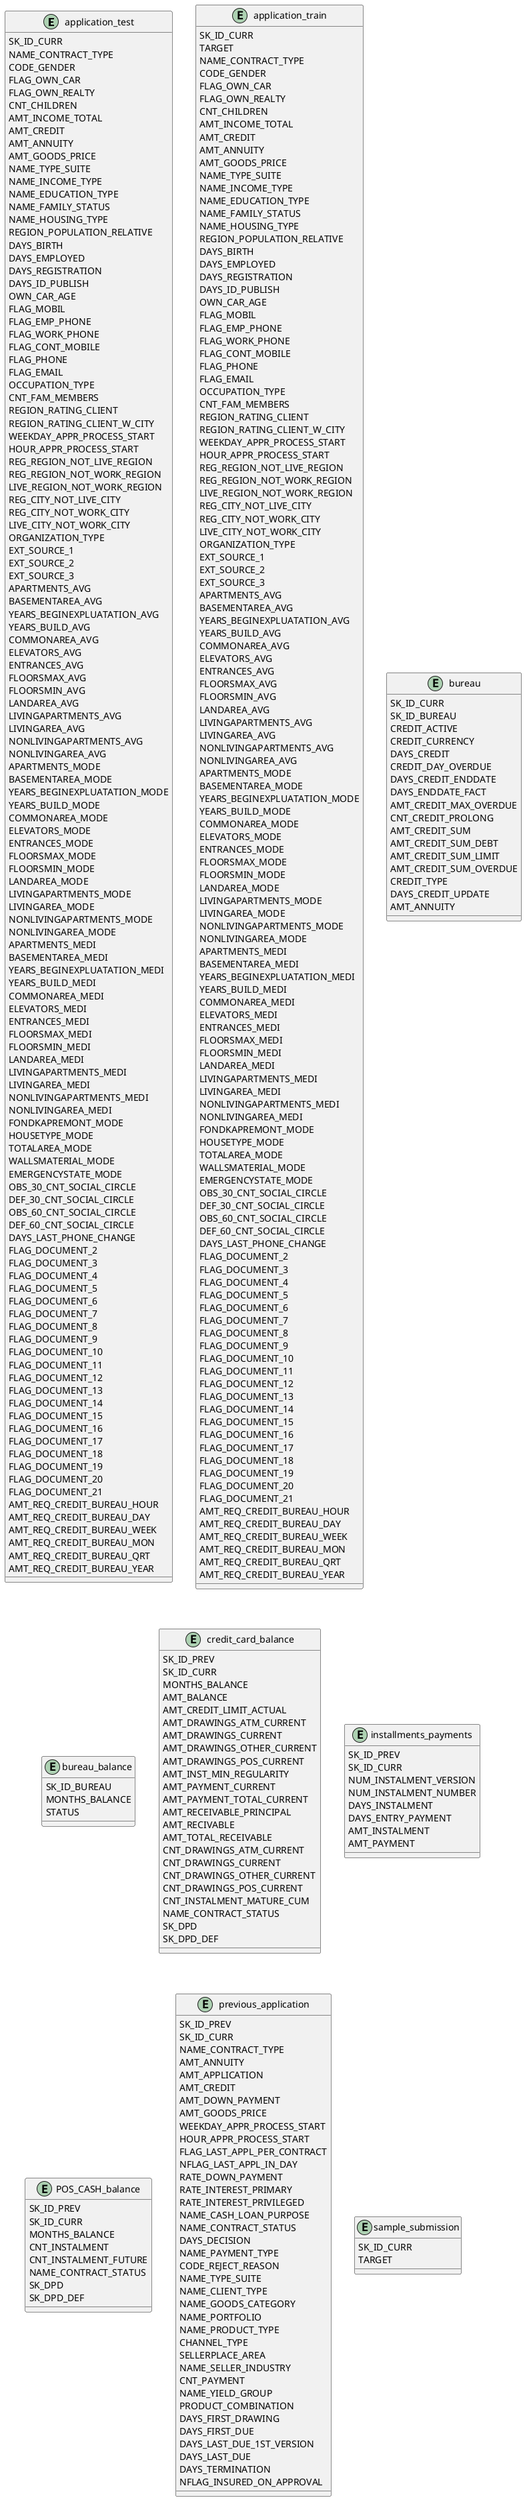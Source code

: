 @startuml
skinparam linetype ortho
entity application_test {
  SK_ID_CURR
  NAME_CONTRACT_TYPE
  CODE_GENDER
  FLAG_OWN_CAR
  FLAG_OWN_REALTY
  CNT_CHILDREN
  AMT_INCOME_TOTAL
  AMT_CREDIT
  AMT_ANNUITY
  AMT_GOODS_PRICE
  NAME_TYPE_SUITE
  NAME_INCOME_TYPE
  NAME_EDUCATION_TYPE
  NAME_FAMILY_STATUS
  NAME_HOUSING_TYPE
  REGION_POPULATION_RELATIVE
  DAYS_BIRTH
  DAYS_EMPLOYED
  DAYS_REGISTRATION
  DAYS_ID_PUBLISH
  OWN_CAR_AGE
  FLAG_MOBIL
  FLAG_EMP_PHONE
  FLAG_WORK_PHONE
  FLAG_CONT_MOBILE
  FLAG_PHONE
  FLAG_EMAIL
  OCCUPATION_TYPE
  CNT_FAM_MEMBERS
  REGION_RATING_CLIENT
  REGION_RATING_CLIENT_W_CITY
  WEEKDAY_APPR_PROCESS_START
  HOUR_APPR_PROCESS_START
  REG_REGION_NOT_LIVE_REGION
  REG_REGION_NOT_WORK_REGION
  LIVE_REGION_NOT_WORK_REGION
  REG_CITY_NOT_LIVE_CITY
  REG_CITY_NOT_WORK_CITY
  LIVE_CITY_NOT_WORK_CITY
  ORGANIZATION_TYPE
  EXT_SOURCE_1
  EXT_SOURCE_2
  EXT_SOURCE_3
  APARTMENTS_AVG
  BASEMENTAREA_AVG
  YEARS_BEGINEXPLUATATION_AVG
  YEARS_BUILD_AVG
  COMMONAREA_AVG
  ELEVATORS_AVG
  ENTRANCES_AVG
  FLOORSMAX_AVG
  FLOORSMIN_AVG
  LANDAREA_AVG
  LIVINGAPARTMENTS_AVG
  LIVINGAREA_AVG
  NONLIVINGAPARTMENTS_AVG
  NONLIVINGAREA_AVG
  APARTMENTS_MODE
  BASEMENTAREA_MODE
  YEARS_BEGINEXPLUATATION_MODE
  YEARS_BUILD_MODE
  COMMONAREA_MODE
  ELEVATORS_MODE
  ENTRANCES_MODE
  FLOORSMAX_MODE
  FLOORSMIN_MODE
  LANDAREA_MODE
  LIVINGAPARTMENTS_MODE
  LIVINGAREA_MODE
  NONLIVINGAPARTMENTS_MODE
  NONLIVINGAREA_MODE
  APARTMENTS_MEDI
  BASEMENTAREA_MEDI
  YEARS_BEGINEXPLUATATION_MEDI
  YEARS_BUILD_MEDI
  COMMONAREA_MEDI
  ELEVATORS_MEDI
  ENTRANCES_MEDI
  FLOORSMAX_MEDI
  FLOORSMIN_MEDI
  LANDAREA_MEDI
  LIVINGAPARTMENTS_MEDI
  LIVINGAREA_MEDI
  NONLIVINGAPARTMENTS_MEDI
  NONLIVINGAREA_MEDI
  FONDKAPREMONT_MODE
  HOUSETYPE_MODE
  TOTALAREA_MODE
  WALLSMATERIAL_MODE
  EMERGENCYSTATE_MODE
  OBS_30_CNT_SOCIAL_CIRCLE
  DEF_30_CNT_SOCIAL_CIRCLE
  OBS_60_CNT_SOCIAL_CIRCLE
  DEF_60_CNT_SOCIAL_CIRCLE
  DAYS_LAST_PHONE_CHANGE
  FLAG_DOCUMENT_2
  FLAG_DOCUMENT_3
  FLAG_DOCUMENT_4
  FLAG_DOCUMENT_5
  FLAG_DOCUMENT_6
  FLAG_DOCUMENT_7
  FLAG_DOCUMENT_8
  FLAG_DOCUMENT_9
  FLAG_DOCUMENT_10
  FLAG_DOCUMENT_11
  FLAG_DOCUMENT_12
  FLAG_DOCUMENT_13
  FLAG_DOCUMENT_14
  FLAG_DOCUMENT_15
  FLAG_DOCUMENT_16
  FLAG_DOCUMENT_17
  FLAG_DOCUMENT_18
  FLAG_DOCUMENT_19
  FLAG_DOCUMENT_20
  FLAG_DOCUMENT_21
  AMT_REQ_CREDIT_BUREAU_HOUR
  AMT_REQ_CREDIT_BUREAU_DAY
  AMT_REQ_CREDIT_BUREAU_WEEK
  AMT_REQ_CREDIT_BUREAU_MON
  AMT_REQ_CREDIT_BUREAU_QRT
  AMT_REQ_CREDIT_BUREAU_YEAR
}
entity application_train {
  SK_ID_CURR
  TARGET
  NAME_CONTRACT_TYPE
  CODE_GENDER
  FLAG_OWN_CAR
  FLAG_OWN_REALTY
  CNT_CHILDREN
  AMT_INCOME_TOTAL
  AMT_CREDIT
  AMT_ANNUITY
  AMT_GOODS_PRICE
  NAME_TYPE_SUITE
  NAME_INCOME_TYPE
  NAME_EDUCATION_TYPE
  NAME_FAMILY_STATUS
  NAME_HOUSING_TYPE
  REGION_POPULATION_RELATIVE
  DAYS_BIRTH
  DAYS_EMPLOYED
  DAYS_REGISTRATION
  DAYS_ID_PUBLISH
  OWN_CAR_AGE
  FLAG_MOBIL
  FLAG_EMP_PHONE
  FLAG_WORK_PHONE
  FLAG_CONT_MOBILE
  FLAG_PHONE
  FLAG_EMAIL
  OCCUPATION_TYPE
  CNT_FAM_MEMBERS
  REGION_RATING_CLIENT
  REGION_RATING_CLIENT_W_CITY
  WEEKDAY_APPR_PROCESS_START
  HOUR_APPR_PROCESS_START
  REG_REGION_NOT_LIVE_REGION
  REG_REGION_NOT_WORK_REGION
  LIVE_REGION_NOT_WORK_REGION
  REG_CITY_NOT_LIVE_CITY
  REG_CITY_NOT_WORK_CITY
  LIVE_CITY_NOT_WORK_CITY
  ORGANIZATION_TYPE
  EXT_SOURCE_1
  EXT_SOURCE_2
  EXT_SOURCE_3
  APARTMENTS_AVG
  BASEMENTAREA_AVG
  YEARS_BEGINEXPLUATATION_AVG
  YEARS_BUILD_AVG
  COMMONAREA_AVG
  ELEVATORS_AVG
  ENTRANCES_AVG
  FLOORSMAX_AVG
  FLOORSMIN_AVG
  LANDAREA_AVG
  LIVINGAPARTMENTS_AVG
  LIVINGAREA_AVG
  NONLIVINGAPARTMENTS_AVG
  NONLIVINGAREA_AVG
  APARTMENTS_MODE
  BASEMENTAREA_MODE
  YEARS_BEGINEXPLUATATION_MODE
  YEARS_BUILD_MODE
  COMMONAREA_MODE
  ELEVATORS_MODE
  ENTRANCES_MODE
  FLOORSMAX_MODE
  FLOORSMIN_MODE
  LANDAREA_MODE
  LIVINGAPARTMENTS_MODE
  LIVINGAREA_MODE
  NONLIVINGAPARTMENTS_MODE
  NONLIVINGAREA_MODE
  APARTMENTS_MEDI
  BASEMENTAREA_MEDI
  YEARS_BEGINEXPLUATATION_MEDI
  YEARS_BUILD_MEDI
  COMMONAREA_MEDI
  ELEVATORS_MEDI
  ENTRANCES_MEDI
  FLOORSMAX_MEDI
  FLOORSMIN_MEDI
  LANDAREA_MEDI
  LIVINGAPARTMENTS_MEDI
  LIVINGAREA_MEDI
  NONLIVINGAPARTMENTS_MEDI
  NONLIVINGAREA_MEDI
  FONDKAPREMONT_MODE
  HOUSETYPE_MODE
  TOTALAREA_MODE
  WALLSMATERIAL_MODE
  EMERGENCYSTATE_MODE
  OBS_30_CNT_SOCIAL_CIRCLE
  DEF_30_CNT_SOCIAL_CIRCLE
  OBS_60_CNT_SOCIAL_CIRCLE
  DEF_60_CNT_SOCIAL_CIRCLE
  DAYS_LAST_PHONE_CHANGE
  FLAG_DOCUMENT_2
  FLAG_DOCUMENT_3
  FLAG_DOCUMENT_4
  FLAG_DOCUMENT_5
  FLAG_DOCUMENT_6
  FLAG_DOCUMENT_7
  FLAG_DOCUMENT_8
  FLAG_DOCUMENT_9
  FLAG_DOCUMENT_10
  FLAG_DOCUMENT_11
  FLAG_DOCUMENT_12
  FLAG_DOCUMENT_13
  FLAG_DOCUMENT_14
  FLAG_DOCUMENT_15
  FLAG_DOCUMENT_16
  FLAG_DOCUMENT_17
  FLAG_DOCUMENT_18
  FLAG_DOCUMENT_19
  FLAG_DOCUMENT_20
  FLAG_DOCUMENT_21
  AMT_REQ_CREDIT_BUREAU_HOUR
  AMT_REQ_CREDIT_BUREAU_DAY
  AMT_REQ_CREDIT_BUREAU_WEEK
  AMT_REQ_CREDIT_BUREAU_MON
  AMT_REQ_CREDIT_BUREAU_QRT
  AMT_REQ_CREDIT_BUREAU_YEAR
}
entity bureau {
  SK_ID_CURR
  SK_ID_BUREAU
  CREDIT_ACTIVE
  CREDIT_CURRENCY
  DAYS_CREDIT
  CREDIT_DAY_OVERDUE
  DAYS_CREDIT_ENDDATE
  DAYS_ENDDATE_FACT
  AMT_CREDIT_MAX_OVERDUE
  CNT_CREDIT_PROLONG
  AMT_CREDIT_SUM
  AMT_CREDIT_SUM_DEBT
  AMT_CREDIT_SUM_LIMIT
  AMT_CREDIT_SUM_OVERDUE
  CREDIT_TYPE
  DAYS_CREDIT_UPDATE
  AMT_ANNUITY
}
entity bureau_balance {
  SK_ID_BUREAU
  MONTHS_BALANCE
  STATUS
}
entity credit_card_balance {
  SK_ID_PREV
  SK_ID_CURR
  MONTHS_BALANCE
  AMT_BALANCE
  AMT_CREDIT_LIMIT_ACTUAL
  AMT_DRAWINGS_ATM_CURRENT
  AMT_DRAWINGS_CURRENT
  AMT_DRAWINGS_OTHER_CURRENT
  AMT_DRAWINGS_POS_CURRENT
  AMT_INST_MIN_REGULARITY
  AMT_PAYMENT_CURRENT
  AMT_PAYMENT_TOTAL_CURRENT
  AMT_RECEIVABLE_PRINCIPAL
  AMT_RECIVABLE
  AMT_TOTAL_RECEIVABLE
  CNT_DRAWINGS_ATM_CURRENT
  CNT_DRAWINGS_CURRENT
  CNT_DRAWINGS_OTHER_CURRENT
  CNT_DRAWINGS_POS_CURRENT
  CNT_INSTALMENT_MATURE_CUM
  NAME_CONTRACT_STATUS
  SK_DPD
  SK_DPD_DEF
}
entity installments_payments {
  SK_ID_PREV
  SK_ID_CURR
  NUM_INSTALMENT_VERSION
  NUM_INSTALMENT_NUMBER
  DAYS_INSTALMENT
  DAYS_ENTRY_PAYMENT
  AMT_INSTALMENT
  AMT_PAYMENT
}
entity POS_CASH_balance {
  SK_ID_PREV
  SK_ID_CURR
  MONTHS_BALANCE
  CNT_INSTALMENT
  CNT_INSTALMENT_FUTURE
  NAME_CONTRACT_STATUS
  SK_DPD
  SK_DPD_DEF
}
entity previous_application {
  SK_ID_PREV
  SK_ID_CURR
  NAME_CONTRACT_TYPE
  AMT_ANNUITY
  AMT_APPLICATION
  AMT_CREDIT
  AMT_DOWN_PAYMENT
  AMT_GOODS_PRICE
  WEEKDAY_APPR_PROCESS_START
  HOUR_APPR_PROCESS_START
  FLAG_LAST_APPL_PER_CONTRACT
  NFLAG_LAST_APPL_IN_DAY
  RATE_DOWN_PAYMENT
  RATE_INTEREST_PRIMARY
  RATE_INTEREST_PRIVILEGED
  NAME_CASH_LOAN_PURPOSE
  NAME_CONTRACT_STATUS
  DAYS_DECISION
  NAME_PAYMENT_TYPE
  CODE_REJECT_REASON
  NAME_TYPE_SUITE
  NAME_CLIENT_TYPE
  NAME_GOODS_CATEGORY
  NAME_PORTFOLIO
  NAME_PRODUCT_TYPE
  CHANNEL_TYPE
  SELLERPLACE_AREA
  NAME_SELLER_INDUSTRY
  CNT_PAYMENT
  NAME_YIELD_GROUP
  PRODUCT_COMBINATION
  DAYS_FIRST_DRAWING
  DAYS_FIRST_DUE
  DAYS_LAST_DUE_1ST_VERSION
  DAYS_LAST_DUE
  DAYS_TERMINATION
  NFLAG_INSURED_ON_APPROVAL
}
entity sample_submission {
  SK_ID_CURR
  TARGET
}
@enduml